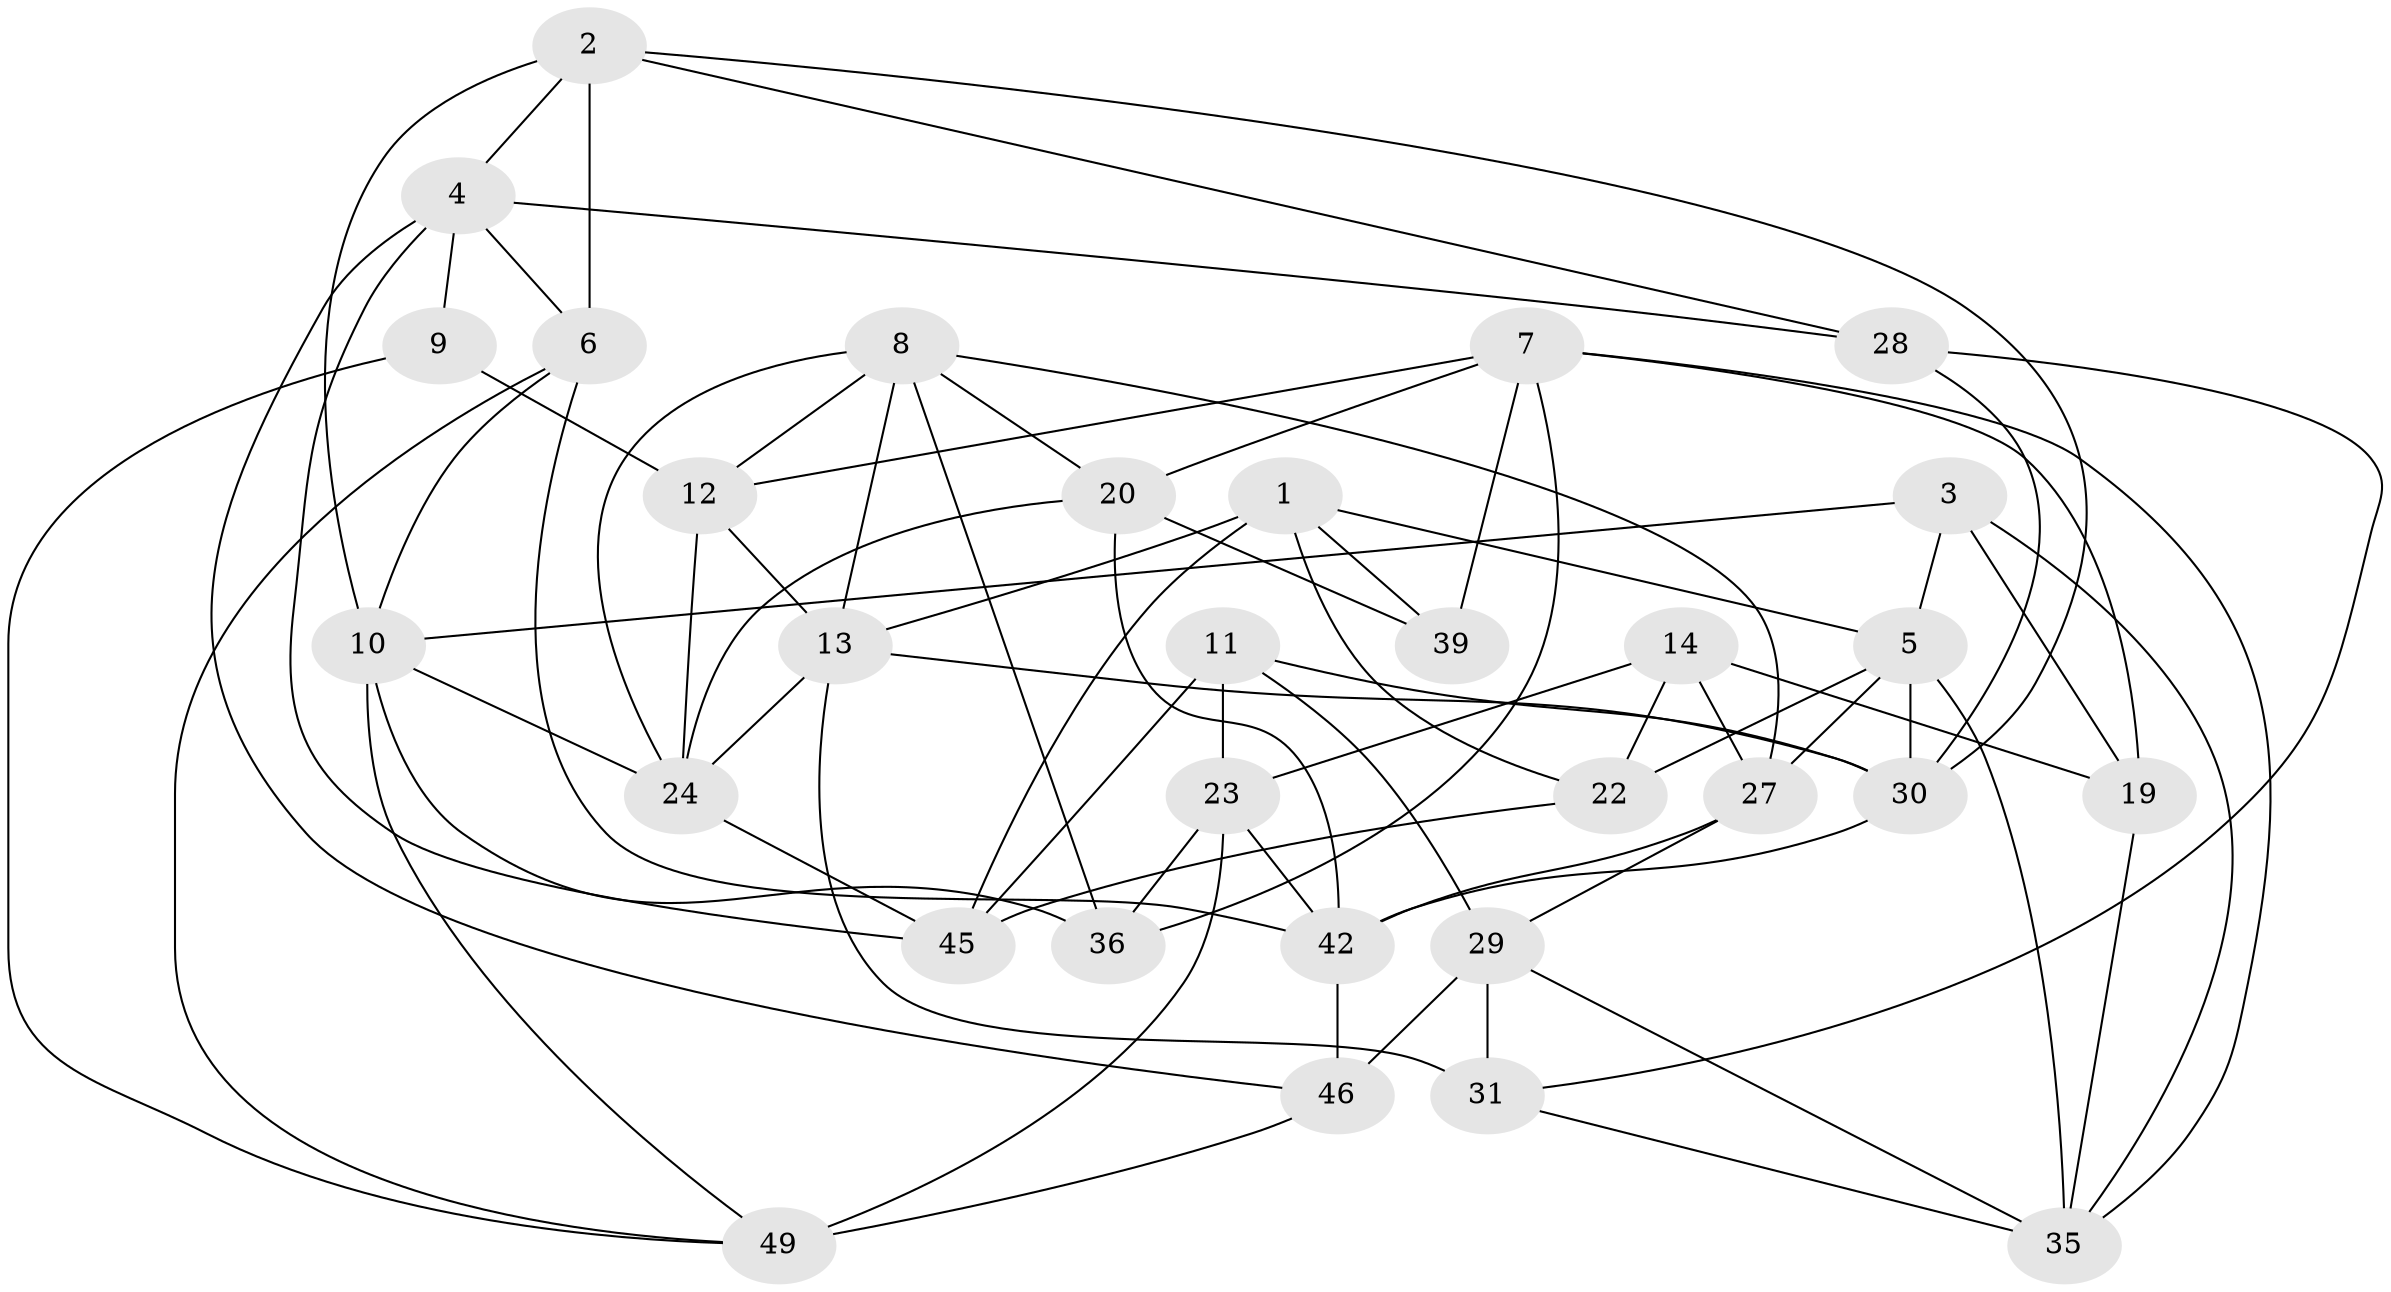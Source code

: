 // original degree distribution, {4: 1.0}
// Generated by graph-tools (version 1.1) at 2025/11/02/27/25 16:11:45]
// undirected, 31 vertices, 76 edges
graph export_dot {
graph [start="1"]
  node [color=gray90,style=filled];
  1 [super="+33"];
  2 [super="+38"];
  3;
  4 [super="+21"];
  5 [super="+17"];
  6 [super="+18"];
  7 [super="+34"];
  8 [super="+16"];
  9;
  10 [super="+15"];
  11;
  12 [super="+25"];
  13 [super="+32"];
  14 [super="+48"];
  19;
  20 [super="+40"];
  22;
  23 [super="+26"];
  24 [super="+51"];
  27 [super="+43"];
  28;
  29 [super="+41"];
  30 [super="+44"];
  31;
  35 [super="+37"];
  36;
  39;
  42 [super="+53"];
  45 [super="+47"];
  46 [super="+50"];
  49 [super="+52"];
  1 -- 45 [weight=2];
  1 -- 13;
  1 -- 39;
  1 -- 22;
  1 -- 5;
  2 -- 28;
  2 -- 4;
  2 -- 6 [weight=2];
  2 -- 10;
  2 -- 30;
  3 -- 35;
  3 -- 19;
  3 -- 5;
  3 -- 10;
  4 -- 9;
  4 -- 46;
  4 -- 28;
  4 -- 6;
  4 -- 45;
  5 -- 22;
  5 -- 35;
  5 -- 30;
  5 -- 27;
  6 -- 49;
  6 -- 42;
  6 -- 10;
  7 -- 39;
  7 -- 35;
  7 -- 19;
  7 -- 20;
  7 -- 36;
  7 -- 12;
  8 -- 27;
  8 -- 36;
  8 -- 24;
  8 -- 12;
  8 -- 13;
  8 -- 20;
  9 -- 12 [weight=2];
  9 -- 49;
  10 -- 36;
  10 -- 24;
  10 -- 49;
  11 -- 30;
  11 -- 29;
  11 -- 23;
  11 -- 45;
  12 -- 13;
  12 -- 24;
  13 -- 24;
  13 -- 30;
  13 -- 31;
  14 -- 19;
  14 -- 27 [weight=2];
  14 -- 23 [weight=2];
  14 -- 22;
  19 -- 35;
  20 -- 39 [weight=2];
  20 -- 24;
  20 -- 42;
  22 -- 45;
  23 -- 36;
  23 -- 49;
  23 -- 42;
  24 -- 45;
  27 -- 29;
  27 -- 42;
  28 -- 31;
  28 -- 30;
  29 -- 31;
  29 -- 46 [weight=2];
  29 -- 35;
  30 -- 42;
  31 -- 35;
  42 -- 46;
  46 -- 49 [weight=2];
}

